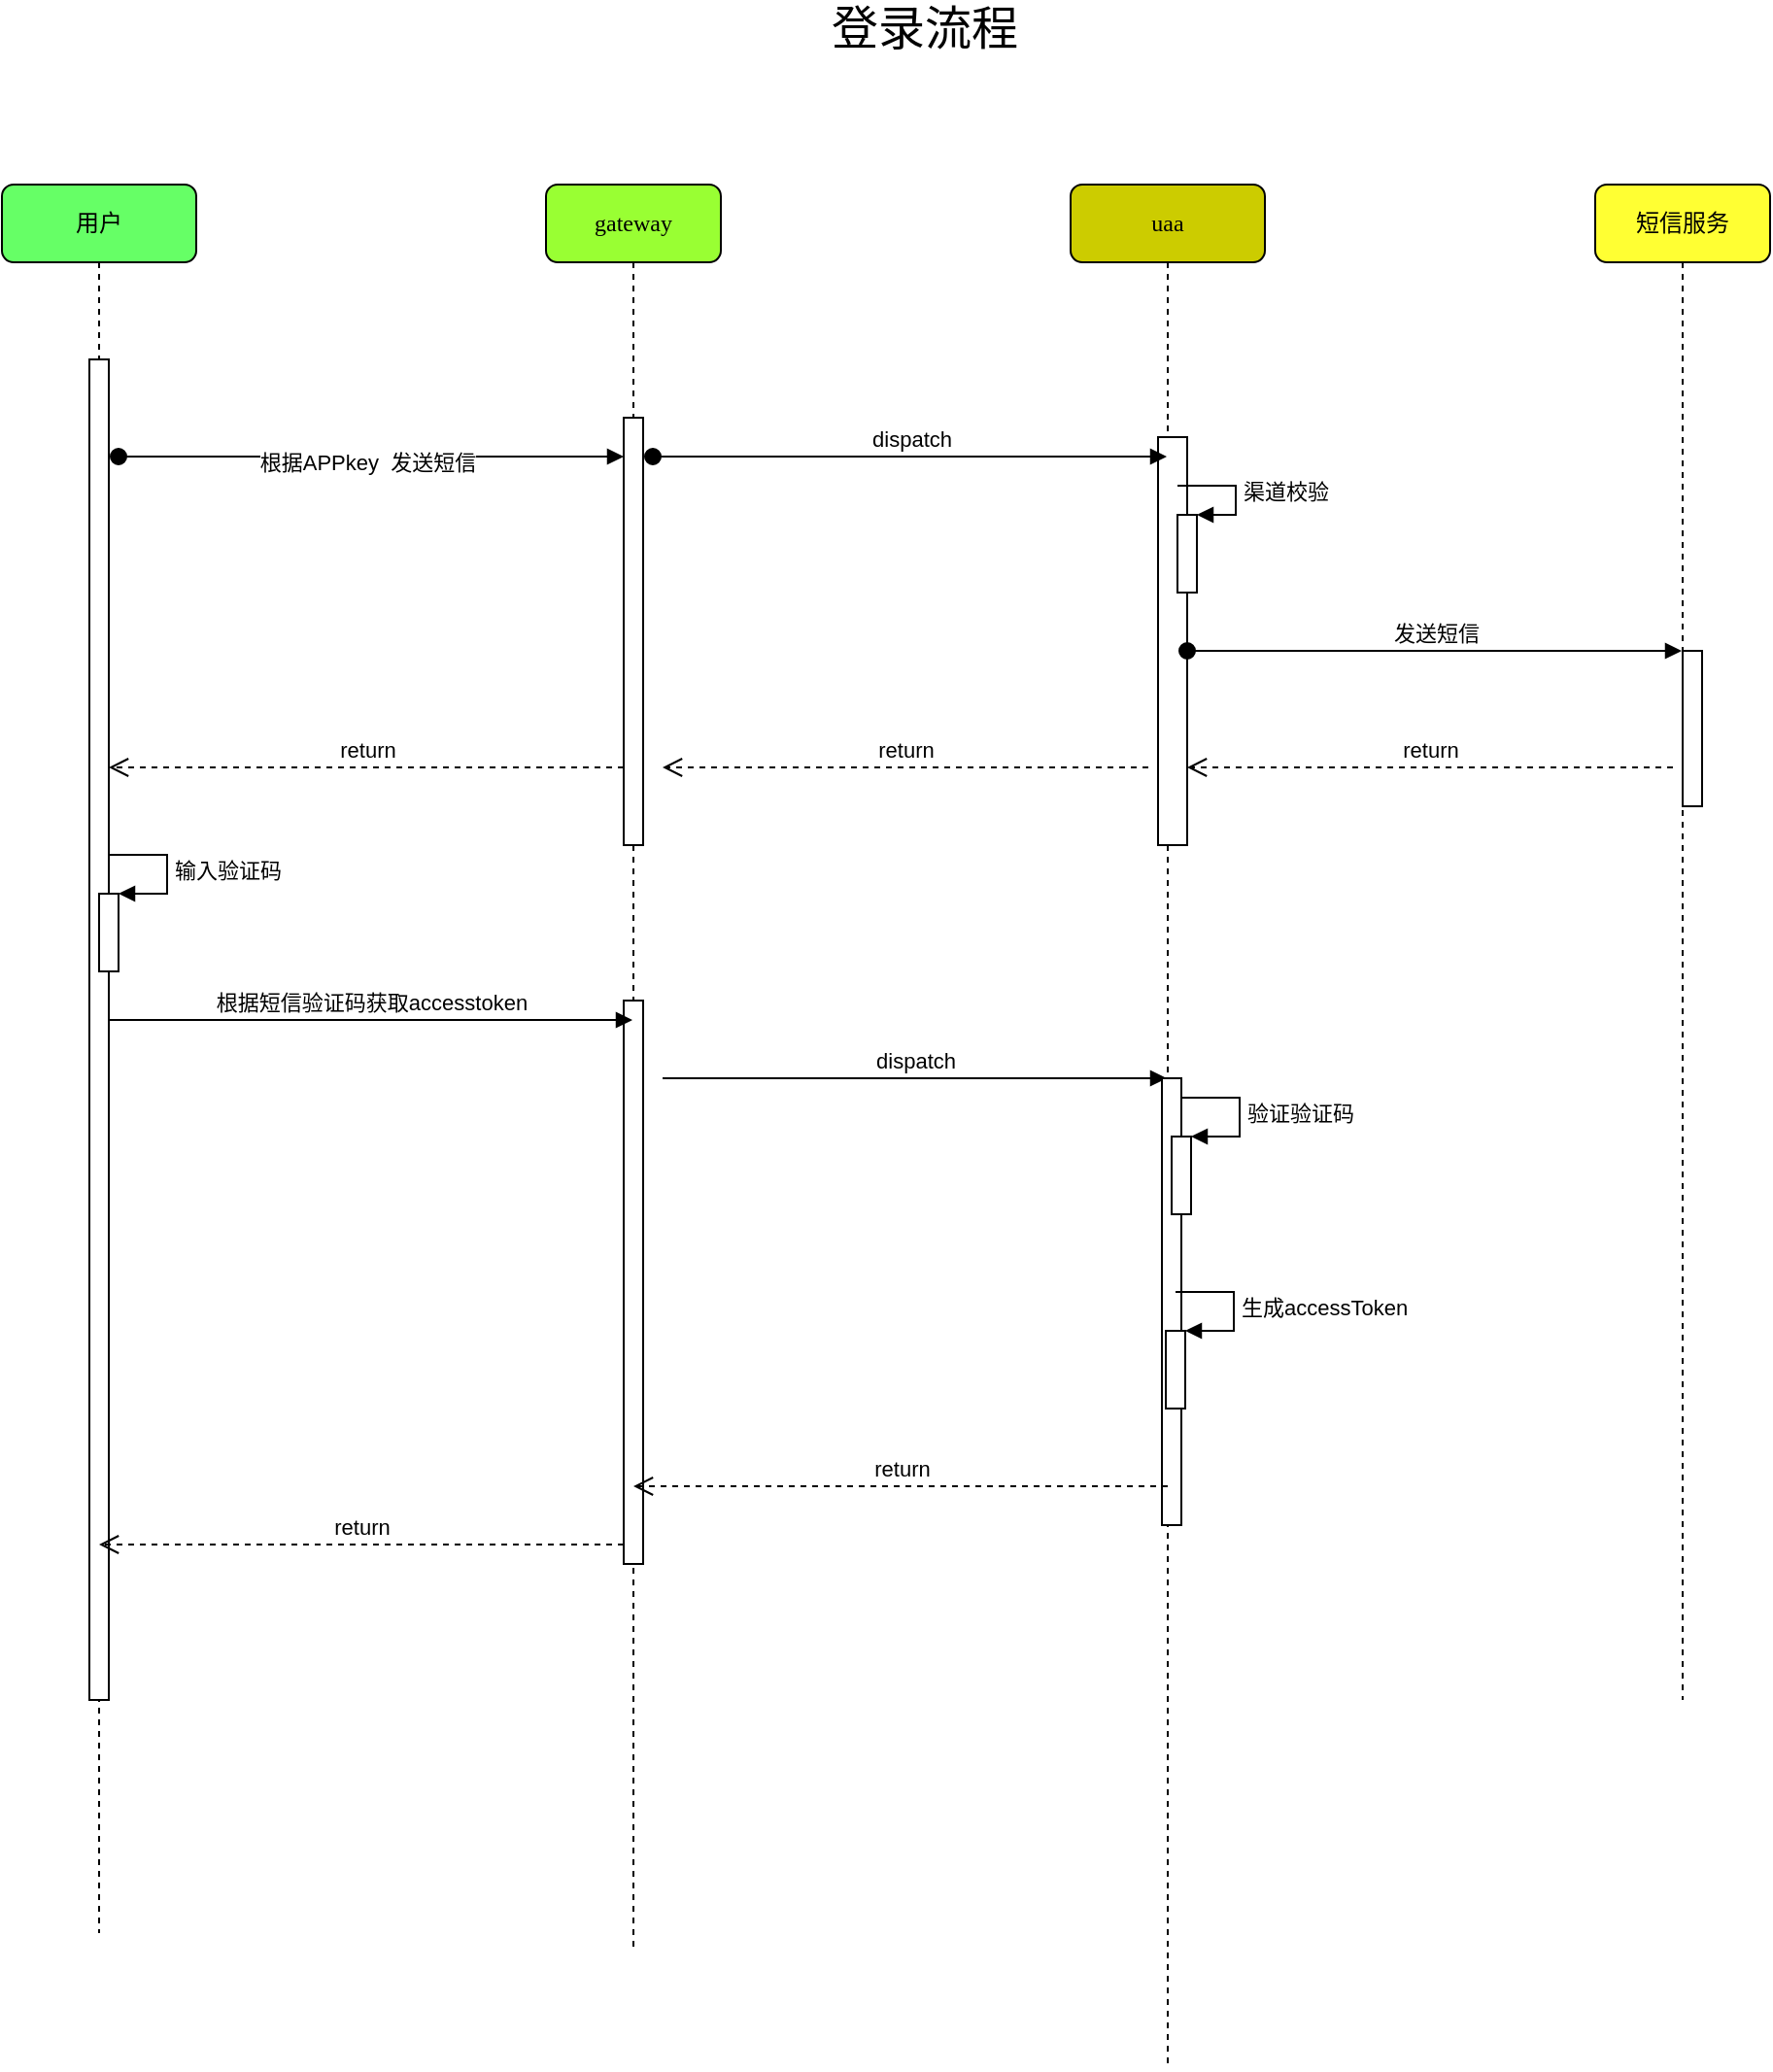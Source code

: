 <mxfile version="14.6.0" type="github">
  <diagram name="Page-1" id="13e1069c-82ec-6db2-03f1-153e76fe0fe0">
    <mxGraphModel dx="1202" dy="1364" grid="1" gridSize="10" guides="1" tooltips="1" connect="1" arrows="1" fold="1" page="1" pageScale="1" pageWidth="1100" pageHeight="850" background="#ffffff" math="0" shadow="0">
      <root>
        <mxCell id="0" />
        <mxCell id="1" parent="0" />
        <mxCell id="7baba1c4bc27f4b0-2" value="gateway" style="shape=umlLifeline;perimeter=lifelinePerimeter;whiteSpace=wrap;html=1;container=1;collapsible=0;recursiveResize=0;outlineConnect=0;rounded=1;shadow=0;comic=0;labelBackgroundColor=none;strokeWidth=1;fontFamily=Verdana;fontSize=12;align=center;fillColor=#99FF33;" parent="1" vertex="1">
          <mxGeometry x="310" y="80" width="90" height="910" as="geometry" />
        </mxCell>
        <mxCell id="FNw5vrEfwZnPfqb92Tf1-6" value="" style="html=1;points=[];perimeter=orthogonalPerimeter;" vertex="1" parent="7baba1c4bc27f4b0-2">
          <mxGeometry x="40" y="120" width="10" height="220" as="geometry" />
        </mxCell>
        <mxCell id="FNw5vrEfwZnPfqb92Tf1-25" value="" style="html=1;points=[];perimeter=orthogonalPerimeter;" vertex="1" parent="7baba1c4bc27f4b0-2">
          <mxGeometry x="40" y="420" width="10" height="290" as="geometry" />
        </mxCell>
        <mxCell id="FNw5vrEfwZnPfqb92Tf1-26" value="dispatch" style="html=1;verticalAlign=bottom;endArrow=block;" edge="1" parent="7baba1c4bc27f4b0-2" target="7baba1c4bc27f4b0-3">
          <mxGeometry width="80" relative="1" as="geometry">
            <mxPoint x="60" y="460" as="sourcePoint" />
            <mxPoint x="140" y="460" as="targetPoint" />
          </mxGeometry>
        </mxCell>
        <mxCell id="7baba1c4bc27f4b0-3" value="uaa" style="shape=umlLifeline;perimeter=lifelinePerimeter;whiteSpace=wrap;html=1;container=1;collapsible=0;recursiveResize=0;outlineConnect=0;rounded=1;shadow=0;comic=0;labelBackgroundColor=none;strokeWidth=1;fontFamily=Verdana;fontSize=12;align=center;fillColor=#CCCC00;" parent="1" vertex="1">
          <mxGeometry x="580" y="80" width="100" height="970" as="geometry" />
        </mxCell>
        <mxCell id="FNw5vrEfwZnPfqb92Tf1-12" value="" style="html=1;points=[];perimeter=orthogonalPerimeter;" vertex="1" parent="7baba1c4bc27f4b0-3">
          <mxGeometry x="45" y="130" width="15" height="210" as="geometry" />
        </mxCell>
        <mxCell id="FNw5vrEfwZnPfqb92Tf1-13" value="" style="html=1;points=[];perimeter=orthogonalPerimeter;" vertex="1" parent="7baba1c4bc27f4b0-3">
          <mxGeometry x="55" y="170" width="10" height="40" as="geometry" />
        </mxCell>
        <mxCell id="FNw5vrEfwZnPfqb92Tf1-14" value="渠道校验" style="edgeStyle=orthogonalEdgeStyle;html=1;align=left;spacingLeft=2;endArrow=block;rounded=0;entryX=1;entryY=0;" edge="1" target="FNw5vrEfwZnPfqb92Tf1-13" parent="7baba1c4bc27f4b0-3">
          <mxGeometry relative="1" as="geometry">
            <mxPoint x="55" y="155" as="sourcePoint" />
            <Array as="points">
              <mxPoint x="85" y="155" />
            </Array>
          </mxGeometry>
        </mxCell>
        <mxCell id="FNw5vrEfwZnPfqb92Tf1-17" value="发送短信" style="html=1;verticalAlign=bottom;startArrow=oval;startFill=1;endArrow=block;startSize=8;" edge="1" parent="7baba1c4bc27f4b0-3" target="FNw5vrEfwZnPfqb92Tf1-10">
          <mxGeometry width="60" relative="1" as="geometry">
            <mxPoint x="60" y="240" as="sourcePoint" />
            <mxPoint x="120" y="240" as="targetPoint" />
          </mxGeometry>
        </mxCell>
        <mxCell id="FNw5vrEfwZnPfqb92Tf1-27" value="" style="html=1;points=[];perimeter=orthogonalPerimeter;" vertex="1" parent="7baba1c4bc27f4b0-3">
          <mxGeometry x="47" y="460" width="10" height="230" as="geometry" />
        </mxCell>
        <mxCell id="FNw5vrEfwZnPfqb92Tf1-28" value="" style="html=1;points=[];perimeter=orthogonalPerimeter;" vertex="1" parent="7baba1c4bc27f4b0-3">
          <mxGeometry x="52" y="490" width="10" height="40" as="geometry" />
        </mxCell>
        <mxCell id="FNw5vrEfwZnPfqb92Tf1-29" value="验证验证码" style="edgeStyle=orthogonalEdgeStyle;html=1;align=left;spacingLeft=2;endArrow=block;rounded=0;entryX=1;entryY=0;" edge="1" target="FNw5vrEfwZnPfqb92Tf1-28" parent="7baba1c4bc27f4b0-3">
          <mxGeometry relative="1" as="geometry">
            <mxPoint x="57" y="470" as="sourcePoint" />
            <Array as="points">
              <mxPoint x="87" y="470" />
            </Array>
          </mxGeometry>
        </mxCell>
        <mxCell id="FNw5vrEfwZnPfqb92Tf1-32" value="" style="html=1;points=[];perimeter=orthogonalPerimeter;" vertex="1" parent="7baba1c4bc27f4b0-3">
          <mxGeometry x="49" y="590" width="10" height="40" as="geometry" />
        </mxCell>
        <mxCell id="FNw5vrEfwZnPfqb92Tf1-33" value="生成accessToken" style="edgeStyle=orthogonalEdgeStyle;html=1;align=left;spacingLeft=2;endArrow=block;rounded=0;entryX=1;entryY=0;" edge="1" target="FNw5vrEfwZnPfqb92Tf1-32" parent="7baba1c4bc27f4b0-3">
          <mxGeometry relative="1" as="geometry">
            <mxPoint x="54" y="570" as="sourcePoint" />
            <Array as="points">
              <mxPoint x="84" y="570" />
            </Array>
          </mxGeometry>
        </mxCell>
        <mxCell id="7baba1c4bc27f4b0-8" value="用户" style="shape=umlLifeline;perimeter=lifelinePerimeter;whiteSpace=wrap;html=1;container=1;collapsible=0;recursiveResize=0;outlineConnect=0;rounded=1;shadow=0;comic=0;labelBackgroundColor=none;strokeWidth=1;fontFamily=Verdana;fontSize=12;align=center;fillColor=#66FF66;" parent="1" vertex="1">
          <mxGeometry x="30" y="80" width="100" height="900" as="geometry" />
        </mxCell>
        <mxCell id="FNw5vrEfwZnPfqb92Tf1-8" value="" style="html=1;points=[];perimeter=orthogonalPerimeter;" vertex="1" parent="7baba1c4bc27f4b0-8">
          <mxGeometry x="45" y="90" width="10" height="690" as="geometry" />
        </mxCell>
        <mxCell id="FNw5vrEfwZnPfqb92Tf1-22" value="" style="html=1;points=[];perimeter=orthogonalPerimeter;" vertex="1" parent="7baba1c4bc27f4b0-8">
          <mxGeometry x="50" y="365" width="10" height="40" as="geometry" />
        </mxCell>
        <mxCell id="FNw5vrEfwZnPfqb92Tf1-23" value="输入验证码" style="edgeStyle=orthogonalEdgeStyle;html=1;align=left;spacingLeft=2;endArrow=block;rounded=0;entryX=1;entryY=0;" edge="1" target="FNw5vrEfwZnPfqb92Tf1-22" parent="7baba1c4bc27f4b0-8">
          <mxGeometry relative="1" as="geometry">
            <mxPoint x="55" y="345" as="sourcePoint" />
            <Array as="points">
              <mxPoint x="85" y="345" />
            </Array>
          </mxGeometry>
        </mxCell>
        <mxCell id="FNw5vrEfwZnPfqb92Tf1-7" value="" style="html=1;verticalAlign=bottom;startArrow=oval;endArrow=block;startSize=8;" edge="1" target="FNw5vrEfwZnPfqb92Tf1-6" parent="1">
          <mxGeometry relative="1" as="geometry">
            <mxPoint x="90" y="220" as="sourcePoint" />
          </mxGeometry>
        </mxCell>
        <mxCell id="FNw5vrEfwZnPfqb92Tf1-9" value="根据APPkey&amp;nbsp; 发送短信" style="edgeLabel;html=1;align=center;verticalAlign=middle;resizable=0;points=[];" vertex="1" connectable="0" parent="FNw5vrEfwZnPfqb92Tf1-7">
          <mxGeometry x="-0.402" y="4" relative="1" as="geometry">
            <mxPoint x="50" y="7" as="offset" />
          </mxGeometry>
        </mxCell>
        <mxCell id="FNw5vrEfwZnPfqb92Tf1-10" value="短信服务" style="shape=umlLifeline;perimeter=lifelinePerimeter;whiteSpace=wrap;html=1;container=1;collapsible=0;recursiveResize=0;outlineConnect=0;rounded=1;shadow=0;comic=0;labelBackgroundColor=none;strokeWidth=1;fontFamily=Verdana;fontSize=12;align=center;fillColor=#FFFF33;" vertex="1" parent="1">
          <mxGeometry x="850" y="80" width="90" height="780" as="geometry" />
        </mxCell>
        <mxCell id="FNw5vrEfwZnPfqb92Tf1-18" value="" style="html=1;points=[];perimeter=orthogonalPerimeter;" vertex="1" parent="FNw5vrEfwZnPfqb92Tf1-10">
          <mxGeometry x="45" y="240" width="10" height="80" as="geometry" />
        </mxCell>
        <mxCell id="FNw5vrEfwZnPfqb92Tf1-11" value="dispatch" style="html=1;verticalAlign=bottom;startArrow=oval;startFill=1;endArrow=block;startSize=8;" edge="1" parent="1" target="7baba1c4bc27f4b0-3">
          <mxGeometry width="60" relative="1" as="geometry">
            <mxPoint x="365" y="220" as="sourcePoint" />
            <mxPoint x="425" y="220" as="targetPoint" />
          </mxGeometry>
        </mxCell>
        <mxCell id="FNw5vrEfwZnPfqb92Tf1-19" value="return" style="html=1;verticalAlign=bottom;endArrow=open;dashed=1;endSize=8;" edge="1" parent="1">
          <mxGeometry relative="1" as="geometry">
            <mxPoint x="890" y="380" as="sourcePoint" />
            <mxPoint x="640" y="380" as="targetPoint" />
          </mxGeometry>
        </mxCell>
        <mxCell id="FNw5vrEfwZnPfqb92Tf1-20" value="return" style="html=1;verticalAlign=bottom;endArrow=open;dashed=1;endSize=8;" edge="1" parent="1">
          <mxGeometry relative="1" as="geometry">
            <mxPoint x="620" y="380" as="sourcePoint" />
            <mxPoint x="370" y="380" as="targetPoint" />
          </mxGeometry>
        </mxCell>
        <mxCell id="FNw5vrEfwZnPfqb92Tf1-21" value="return" style="html=1;verticalAlign=bottom;endArrow=open;dashed=1;endSize=8;" edge="1" parent="1" target="FNw5vrEfwZnPfqb92Tf1-8">
          <mxGeometry relative="1" as="geometry">
            <mxPoint x="350" y="380" as="sourcePoint" />
            <mxPoint x="110" y="380" as="targetPoint" />
          </mxGeometry>
        </mxCell>
        <mxCell id="FNw5vrEfwZnPfqb92Tf1-24" value="根据短信验证码获取accesstoken" style="html=1;verticalAlign=bottom;endArrow=block;" edge="1" parent="1" target="7baba1c4bc27f4b0-2">
          <mxGeometry width="80" relative="1" as="geometry">
            <mxPoint x="85" y="510" as="sourcePoint" />
            <mxPoint x="165" y="510" as="targetPoint" />
          </mxGeometry>
        </mxCell>
        <mxCell id="FNw5vrEfwZnPfqb92Tf1-34" value="return" style="html=1;verticalAlign=bottom;endArrow=open;dashed=1;endSize=8;" edge="1" parent="1" target="7baba1c4bc27f4b0-2">
          <mxGeometry relative="1" as="geometry">
            <mxPoint x="630" y="750" as="sourcePoint" />
            <mxPoint x="550" y="750" as="targetPoint" />
          </mxGeometry>
        </mxCell>
        <mxCell id="FNw5vrEfwZnPfqb92Tf1-35" value="return" style="html=1;verticalAlign=bottom;endArrow=open;dashed=1;endSize=8;" edge="1" parent="1" target="7baba1c4bc27f4b0-8">
          <mxGeometry relative="1" as="geometry">
            <mxPoint x="350" y="780" as="sourcePoint" />
            <mxPoint x="270" y="780" as="targetPoint" />
          </mxGeometry>
        </mxCell>
        <mxCell id="FNw5vrEfwZnPfqb92Tf1-36" value="&lt;font style=&quot;font-size: 24px&quot;&gt;登录流程&lt;/font&gt;" style="text;html=1;strokeColor=none;fillColor=none;align=center;verticalAlign=middle;whiteSpace=wrap;rounded=0;" vertex="1" parent="1">
          <mxGeometry x="420" y="-10" width="170" height="20" as="geometry" />
        </mxCell>
      </root>
    </mxGraphModel>
  </diagram>
</mxfile>
